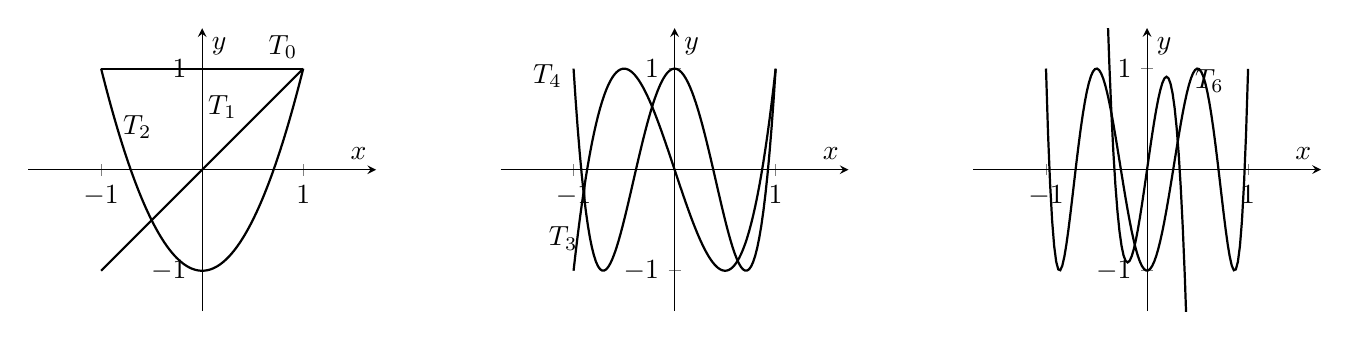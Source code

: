 \begin{tikzpicture}
\begin{axis}[
axis y line=center,
axis x line=middle,
axis equal,
xmax=1,xmin=-1,
ymin=-1.4,ymax=1.4,
xlabel=$x$,ylabel=$y$,
xtick={-1,+1},
ytick={-1,+1},
width=6cm,
samples=100,
anchor=center,
]
\addplot[thick,domain=-1:1,mark=none]{(1)} node[pos=0.9, below, label={$T_0$}] {};
\addplot[thick,domain=-1:1,mark=none]{x} node[pos=0.6, above, label={$T_1$}] {};
\addplot[thick,domain=-1:1,mark=none]{2*(x^2)-1} node[pos=0.2, right, label={$T_2$}] {};
\end{axis}
\begin{scope}[xshift=6cm]
\begin{axis}[
axis y line=center,
axis x line=middle,
axis equal,
xmax=1,xmin=-1,
ymin=-1.4,ymax=1.4,
xlabel=$x$,ylabel=$y$,
xtick={-1,0,1,2,3},
ytick={-1,1},
width=6cm,
samples=100,
anchor=center,
]
\addplot[thick,domain=-1:1,mark=none]{4*(x^3) - 3*x} node[pos=0.0, left, label={$T_3$}] {};
\addplot[thick,domain=-1:1,mark=none]{8*(x^4) - 8*(x^2) + 1} node[shift={(-0.2cm,-0.5cm)},pos=0.0, left, label={$T_4$}] {};
\end{axis}
\end{scope}

\begin{scope}[xshift=12cm]
\begin{axis}[
axis y line=center,
axis x line=middle,
axis equal,
xmax=1,xmin=-1,
ymin=-1.4,ymax=1.4,
xlabel=$x$,ylabel=$y$,
xtick={-1,0,1,2,3},
ytick={-1,1},
width=6cm,
samples=100,
anchor=center,
]
\addplot[thick,domain=-1:1,mark=none]{32*(x^6)-48*(x^4)+18*(x^2)-1} node[pos=0.7, below, label={$T_6$}] {};
\addplot[thick,domain=-1:1,mark=none]{64*(x^7) - 112*(x^5)-56*(x^3)+7*x} node[pos=0.7, below, label={$T_7$}] {};
\end{axis}
\end{scope}
\end{tikzpicture}
